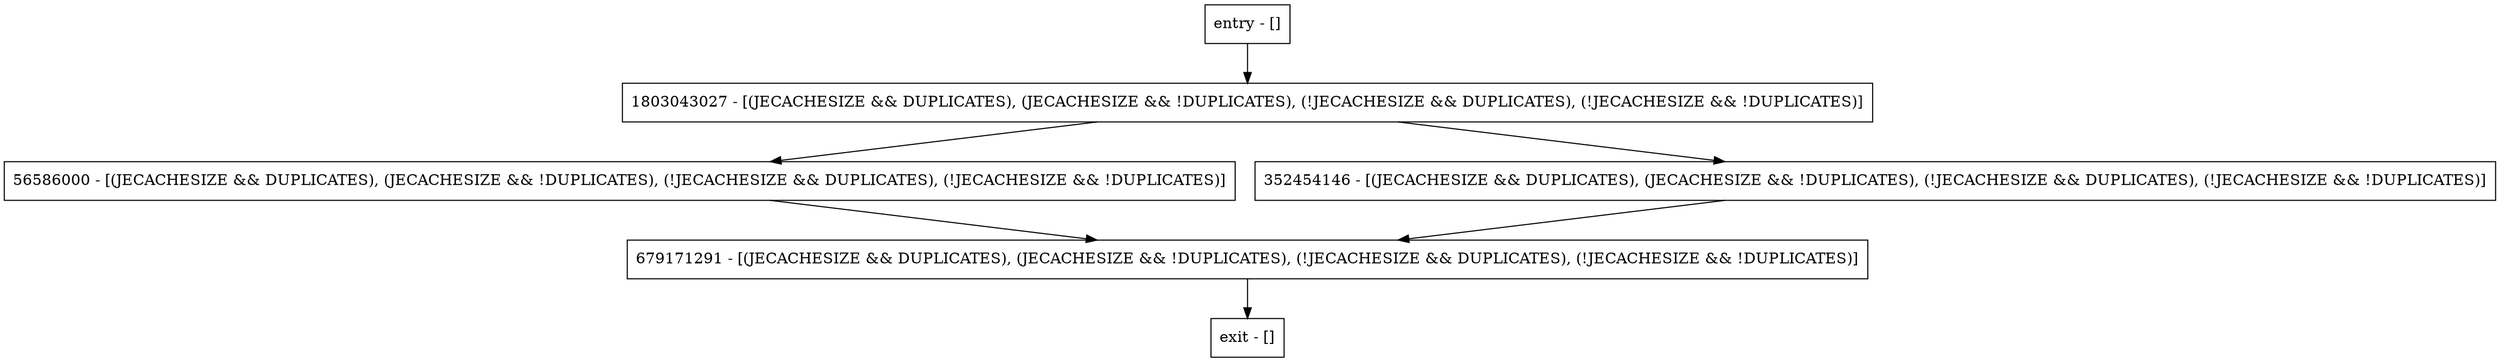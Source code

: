 digraph recordExists {
node [shape=record];
56586000 [label="56586000 - [(JECACHESIZE && DUPLICATES), (JECACHESIZE && !DUPLICATES), (!JECACHESIZE && DUPLICATES), (!JECACHESIZE && !DUPLICATES)]"];
entry [label="entry - []"];
exit [label="exit - []"];
352454146 [label="352454146 - [(JECACHESIZE && DUPLICATES), (JECACHESIZE && !DUPLICATES), (!JECACHESIZE && DUPLICATES), (!JECACHESIZE && !DUPLICATES)]"];
679171291 [label="679171291 - [(JECACHESIZE && DUPLICATES), (JECACHESIZE && !DUPLICATES), (!JECACHESIZE && DUPLICATES), (!JECACHESIZE && !DUPLICATES)]"];
1803043027 [label="1803043027 - [(JECACHESIZE && DUPLICATES), (JECACHESIZE && !DUPLICATES), (!JECACHESIZE && DUPLICATES), (!JECACHESIZE && !DUPLICATES)]"];
entry;
exit;
56586000 -> 679171291;
entry -> 1803043027;
352454146 -> 679171291;
679171291 -> exit;
1803043027 -> 56586000;
1803043027 -> 352454146;
}
